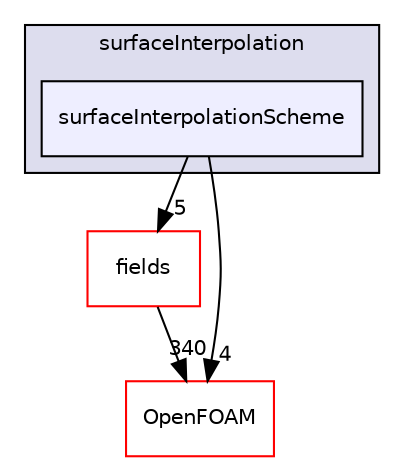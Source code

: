 digraph "src/finiteVolume/interpolation/surfaceInterpolation/surfaceInterpolationScheme" {
  bgcolor=transparent;
  compound=true
  node [ fontsize="10", fontname="Helvetica"];
  edge [ labelfontsize="10", labelfontname="Helvetica"];
  subgraph clusterdir_4df5f063103ed43a92094c50d9ef5fe1 {
    graph [ bgcolor="#ddddee", pencolor="black", label="surfaceInterpolation" fontname="Helvetica", fontsize="10", URL="dir_4df5f063103ed43a92094c50d9ef5fe1.html"]
  dir_19d3b1afd53ea5e65e1bc53b79dacb85 [shape=box, label="surfaceInterpolationScheme", style="filled", fillcolor="#eeeeff", pencolor="black", URL="dir_19d3b1afd53ea5e65e1bc53b79dacb85.html"];
  }
  dir_25ab4a83a983f7bb7a38b7f63bb141b7 [shape=box label="fields" color="red" URL="dir_25ab4a83a983f7bb7a38b7f63bb141b7.html"];
  dir_c5473ff19b20e6ec4dfe5c310b3778a8 [shape=box label="OpenFOAM" color="red" URL="dir_c5473ff19b20e6ec4dfe5c310b3778a8.html"];
  dir_19d3b1afd53ea5e65e1bc53b79dacb85->dir_25ab4a83a983f7bb7a38b7f63bb141b7 [headlabel="5", labeldistance=1.5 headhref="dir_001263_000931.html"];
  dir_19d3b1afd53ea5e65e1bc53b79dacb85->dir_c5473ff19b20e6ec4dfe5c310b3778a8 [headlabel="4", labeldistance=1.5 headhref="dir_001263_001950.html"];
  dir_25ab4a83a983f7bb7a38b7f63bb141b7->dir_c5473ff19b20e6ec4dfe5c310b3778a8 [headlabel="340", labeldistance=1.5 headhref="dir_000931_001950.html"];
}
